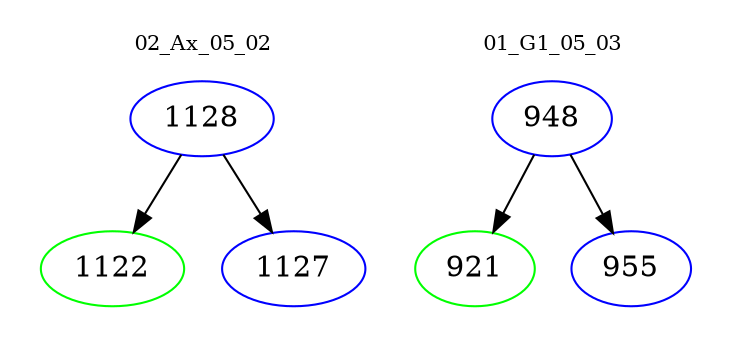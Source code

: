digraph{
subgraph cluster_0 {
color = white
label = "02_Ax_05_02";
fontsize=10;
T0_1128 [label="1128", color="blue"]
T0_1128 -> T0_1122 [color="black"]
T0_1122 [label="1122", color="green"]
T0_1128 -> T0_1127 [color="black"]
T0_1127 [label="1127", color="blue"]
}
subgraph cluster_1 {
color = white
label = "01_G1_05_03";
fontsize=10;
T1_948 [label="948", color="blue"]
T1_948 -> T1_921 [color="black"]
T1_921 [label="921", color="green"]
T1_948 -> T1_955 [color="black"]
T1_955 [label="955", color="blue"]
}
}
